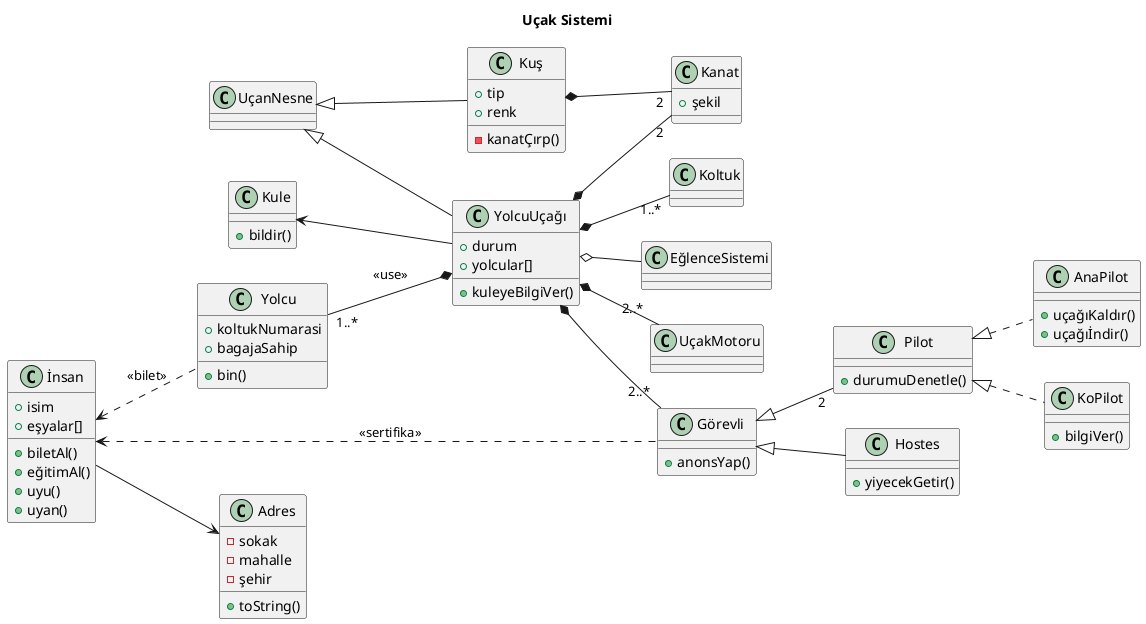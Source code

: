 @startuml
left to right direction

title Uçak Sistemi

class Kuş {
 +tip
 +renk
 -kanatÇırp()
}

class Kanat {
 +şekil
}

class Kule {
  +bildir()
}

class YolcuUçağı {
  +durum
  +yolcular[]
  +kuleyeBilgiVer()
}

class Yolcu {
  +koltukNumarasi
  +bagajaSahip
  +bin()
}

class İnsan {
  +isim
  +eşyalar[]
  +biletAl()
  +eğitimAl()
  +uyu()
  +uyan()
}

class AnaPilot {
  +uçağıKaldır()
  +uçağıİndir()
}

class KoPilot {
  +bilgiVer()
}

class Pilot {
  +durumuDenetle()
}

class Hostes {
  +yiyecekGetir()
}

class Görevli {
  +anonsYap()
}

class Adres {
  -sokak
  -mahalle
  -şehir
  +toString()
}

Kuş *-- "2" Kanat

YolcuUçağı *-- "2" Kanat
YolcuUçağı *-- "2..*" UçakMotoru
YolcuUçağı *-- "1..*" Koltuk
YolcuUçağı *-- "2..*" Görevli
YolcuUçağı o-- EğlenceSistemi

UçanNesne <|-- Kuş
UçanNesne <|-- YolcuUçağı

Görevli <|-- Hostes
Görevli <|-- "2" Pilot

Pilot <|.. AnaPilot
Pilot <|.. KoPilot

Yolcu "1..*" --* YolcuUçağı  : "<<use>>"
İnsan <.. Yolcu : "<<bilet>>"
İnsan <.. Görevli : "<<sertifika>>"

Kule <-- YolcuUçağı
İnsan --> Adres

@enduml